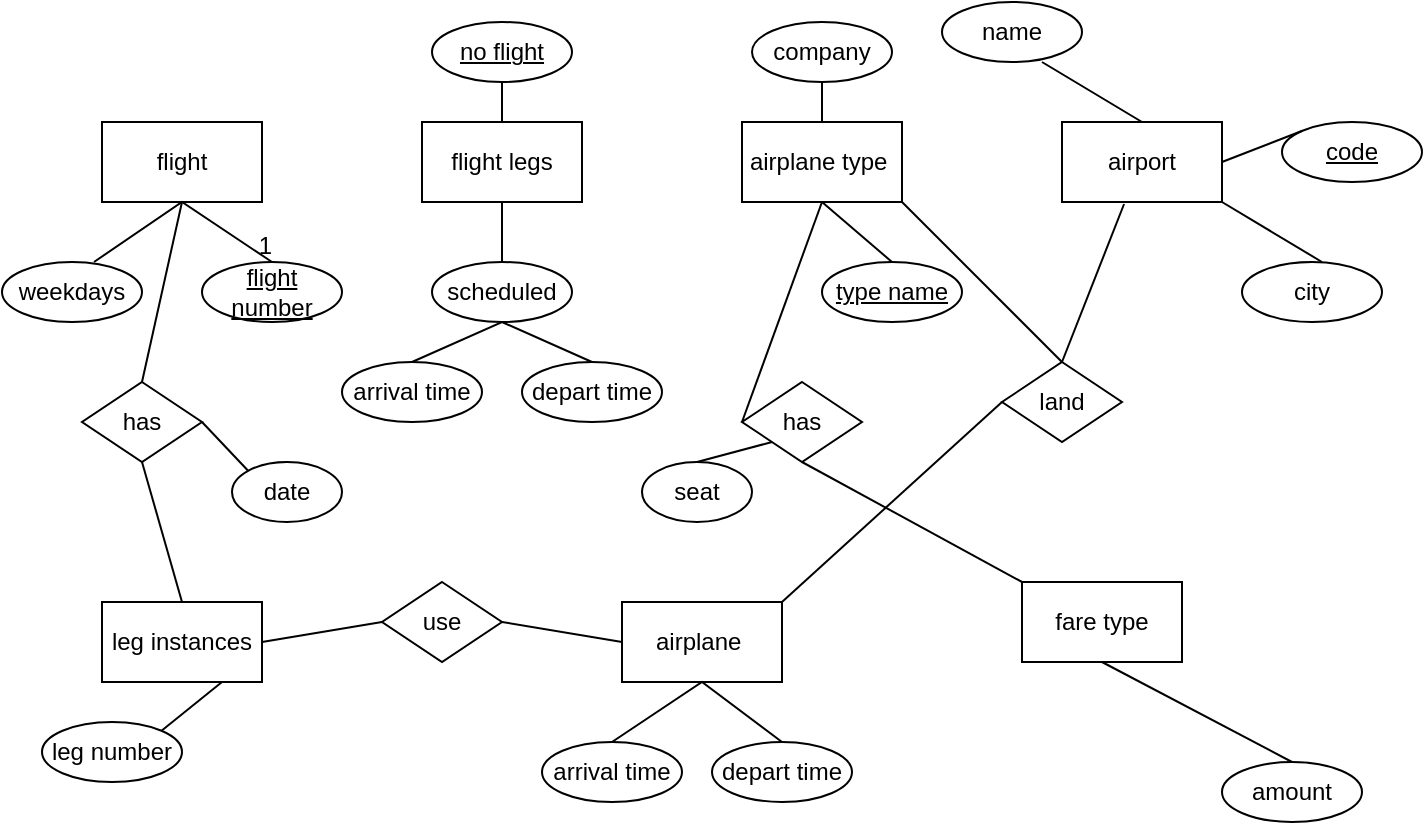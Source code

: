 <mxfile version="14.6.9" type="github">
  <diagram id="R2lEEEUBdFMjLlhIrx00" name="Page-1">
    <mxGraphModel dx="1108" dy="403" grid="1" gridSize="10" guides="1" tooltips="1" connect="1" arrows="1" fold="1" page="1" pageScale="1" pageWidth="850" pageHeight="1100" math="0" shadow="0" extFonts="Permanent Marker^https://fonts.googleapis.com/css?family=Permanent+Marker">
      <root>
        <mxCell id="0" />
        <mxCell id="1" parent="0" />
        <mxCell id="QBpyGDyJPXfj4Z9xIlel-1" value="flight" style="whiteSpace=wrap;html=1;align=center;" vertex="1" parent="1">
          <mxGeometry x="120" y="80" width="80" height="40" as="geometry" />
        </mxCell>
        <mxCell id="QBpyGDyJPXfj4Z9xIlel-2" value="flight legs" style="whiteSpace=wrap;html=1;align=center;" vertex="1" parent="1">
          <mxGeometry x="280" y="80" width="80" height="40" as="geometry" />
        </mxCell>
        <mxCell id="QBpyGDyJPXfj4Z9xIlel-3" value="airplane&amp;nbsp;" style="whiteSpace=wrap;html=1;align=center;" vertex="1" parent="1">
          <mxGeometry x="380" y="320" width="80" height="40" as="geometry" />
        </mxCell>
        <mxCell id="QBpyGDyJPXfj4Z9xIlel-4" value="airport" style="whiteSpace=wrap;html=1;align=center;" vertex="1" parent="1">
          <mxGeometry x="600" y="80" width="80" height="40" as="geometry" />
        </mxCell>
        <mxCell id="QBpyGDyJPXfj4Z9xIlel-5" value="airplane type&amp;nbsp;" style="whiteSpace=wrap;html=1;align=center;" vertex="1" parent="1">
          <mxGeometry x="440" y="80" width="80" height="40" as="geometry" />
        </mxCell>
        <mxCell id="QBpyGDyJPXfj4Z9xIlel-6" value="weekdays" style="ellipse;whiteSpace=wrap;html=1;align=center;" vertex="1" parent="1">
          <mxGeometry x="70" y="150" width="70" height="30" as="geometry" />
        </mxCell>
        <mxCell id="QBpyGDyJPXfj4Z9xIlel-7" value="flight number" style="ellipse;whiteSpace=wrap;html=1;align=center;fontStyle=4;" vertex="1" parent="1">
          <mxGeometry x="170" y="150" width="70" height="30" as="geometry" />
        </mxCell>
        <mxCell id="QBpyGDyJPXfj4Z9xIlel-8" value="" style="endArrow=none;html=1;rounded=0;exitX=0.657;exitY=0;exitDx=0;exitDy=0;exitPerimeter=0;entryX=0.5;entryY=0;entryDx=0;entryDy=0;" edge="1" parent="1" source="QBpyGDyJPXfj4Z9xIlel-6" target="QBpyGDyJPXfj4Z9xIlel-7">
          <mxGeometry relative="1" as="geometry">
            <mxPoint x="80" y="130" as="sourcePoint" />
            <mxPoint x="240" y="130" as="targetPoint" />
            <Array as="points">
              <mxPoint x="160" y="120" />
            </Array>
          </mxGeometry>
        </mxCell>
        <mxCell id="QBpyGDyJPXfj4Z9xIlel-9" value="1" style="resizable=0;html=1;align=right;verticalAlign=bottom;" connectable="0" vertex="1" parent="QBpyGDyJPXfj4Z9xIlel-8">
          <mxGeometry x="1" relative="1" as="geometry" />
        </mxCell>
        <mxCell id="QBpyGDyJPXfj4Z9xIlel-11" value="scheduled" style="ellipse;whiteSpace=wrap;html=1;align=center;" vertex="1" parent="1">
          <mxGeometry x="285" y="150" width="70" height="30" as="geometry" />
        </mxCell>
        <mxCell id="QBpyGDyJPXfj4Z9xIlel-13" value="leg instances" style="whiteSpace=wrap;html=1;align=center;" vertex="1" parent="1">
          <mxGeometry x="120" y="320" width="80" height="40" as="geometry" />
        </mxCell>
        <mxCell id="QBpyGDyJPXfj4Z9xIlel-16" value="arrival time" style="ellipse;whiteSpace=wrap;html=1;align=center;" vertex="1" parent="1">
          <mxGeometry x="240" y="200" width="70" height="30" as="geometry" />
        </mxCell>
        <mxCell id="QBpyGDyJPXfj4Z9xIlel-18" value="depart time" style="ellipse;whiteSpace=wrap;html=1;align=center;" vertex="1" parent="1">
          <mxGeometry x="330" y="200" width="70" height="30" as="geometry" />
        </mxCell>
        <mxCell id="QBpyGDyJPXfj4Z9xIlel-21" value="no flight" style="ellipse;whiteSpace=wrap;html=1;align=center;fontStyle=4;" vertex="1" parent="1">
          <mxGeometry x="285" y="30" width="70" height="30" as="geometry" />
        </mxCell>
        <mxCell id="QBpyGDyJPXfj4Z9xIlel-22" value="" style="endArrow=none;html=1;rounded=0;exitX=0.5;exitY=1;exitDx=0;exitDy=0;entryX=0.5;entryY=0;entryDx=0;entryDy=0;" edge="1" parent="1" source="QBpyGDyJPXfj4Z9xIlel-2" target="QBpyGDyJPXfj4Z9xIlel-11">
          <mxGeometry relative="1" as="geometry">
            <mxPoint x="320" y="150" as="sourcePoint" />
            <mxPoint x="480" y="150" as="targetPoint" />
          </mxGeometry>
        </mxCell>
        <mxCell id="QBpyGDyJPXfj4Z9xIlel-23" value="" style="endArrow=none;html=1;rounded=0;exitX=0.5;exitY=0;exitDx=0;exitDy=0;entryX=0.5;entryY=0;entryDx=0;entryDy=0;" edge="1" parent="1" source="QBpyGDyJPXfj4Z9xIlel-16" target="QBpyGDyJPXfj4Z9xIlel-18">
          <mxGeometry relative="1" as="geometry">
            <mxPoint x="260" y="190" as="sourcePoint" />
            <mxPoint x="420" y="190" as="targetPoint" />
            <Array as="points">
              <mxPoint x="320" y="180" />
            </Array>
          </mxGeometry>
        </mxCell>
        <mxCell id="QBpyGDyJPXfj4Z9xIlel-24" value="" style="endArrow=none;html=1;rounded=0;exitX=0.5;exitY=1;exitDx=0;exitDy=0;entryX=0.5;entryY=0;entryDx=0;entryDy=0;" edge="1" parent="1" source="QBpyGDyJPXfj4Z9xIlel-21" target="QBpyGDyJPXfj4Z9xIlel-2">
          <mxGeometry relative="1" as="geometry">
            <mxPoint x="280" y="70" as="sourcePoint" />
            <mxPoint x="440" y="70" as="targetPoint" />
          </mxGeometry>
        </mxCell>
        <mxCell id="QBpyGDyJPXfj4Z9xIlel-27" value="code" style="ellipse;whiteSpace=wrap;html=1;align=center;fontStyle=4;" vertex="1" parent="1">
          <mxGeometry x="710" y="80" width="70" height="30" as="geometry" />
        </mxCell>
        <mxCell id="QBpyGDyJPXfj4Z9xIlel-28" value="name" style="ellipse;whiteSpace=wrap;html=1;align=center;" vertex="1" parent="1">
          <mxGeometry x="540" y="20" width="70" height="30" as="geometry" />
        </mxCell>
        <mxCell id="QBpyGDyJPXfj4Z9xIlel-29" value="city" style="ellipse;whiteSpace=wrap;html=1;align=center;" vertex="1" parent="1">
          <mxGeometry x="690" y="150" width="70" height="30" as="geometry" />
        </mxCell>
        <mxCell id="QBpyGDyJPXfj4Z9xIlel-31" value="" style="endArrow=none;html=1;rounded=0;exitX=1;exitY=0.5;exitDx=0;exitDy=0;entryX=0;entryY=0;entryDx=0;entryDy=0;" edge="1" parent="1" source="QBpyGDyJPXfj4Z9xIlel-4" target="QBpyGDyJPXfj4Z9xIlel-27">
          <mxGeometry relative="1" as="geometry">
            <mxPoint x="700" y="130" as="sourcePoint" />
            <mxPoint x="860" y="130" as="targetPoint" />
          </mxGeometry>
        </mxCell>
        <mxCell id="QBpyGDyJPXfj4Z9xIlel-33" value="" style="endArrow=none;html=1;rounded=0;entryX=0.5;entryY=0;entryDx=0;entryDy=0;startArrow=none;exitX=0.5;exitY=1;exitDx=0;exitDy=0;" edge="1" parent="1" source="QBpyGDyJPXfj4Z9xIlel-35" target="QBpyGDyJPXfj4Z9xIlel-13">
          <mxGeometry relative="1" as="geometry">
            <mxPoint x="160" y="120" as="sourcePoint" />
            <mxPoint x="300" y="250" as="targetPoint" />
            <Array as="points" />
          </mxGeometry>
        </mxCell>
        <mxCell id="QBpyGDyJPXfj4Z9xIlel-35" value="has" style="shape=rhombus;perimeter=rhombusPerimeter;whiteSpace=wrap;html=1;align=center;" vertex="1" parent="1">
          <mxGeometry x="110" y="210" width="60" height="40" as="geometry" />
        </mxCell>
        <mxCell id="QBpyGDyJPXfj4Z9xIlel-36" value="" style="endArrow=none;html=1;rounded=0;entryX=0.5;entryY=0;entryDx=0;entryDy=0;" edge="1" parent="1" target="QBpyGDyJPXfj4Z9xIlel-35">
          <mxGeometry relative="1" as="geometry">
            <mxPoint x="160" y="120" as="sourcePoint" />
            <mxPoint x="160" y="320" as="targetPoint" />
            <Array as="points" />
          </mxGeometry>
        </mxCell>
        <mxCell id="QBpyGDyJPXfj4Z9xIlel-37" value="leg number" style="ellipse;whiteSpace=wrap;html=1;align=center;" vertex="1" parent="1">
          <mxGeometry x="90" y="380" width="70" height="30" as="geometry" />
        </mxCell>
        <mxCell id="QBpyGDyJPXfj4Z9xIlel-38" value="" style="endArrow=none;html=1;rounded=0;entryX=1;entryY=0;entryDx=0;entryDy=0;" edge="1" parent="1" target="QBpyGDyJPXfj4Z9xIlel-37">
          <mxGeometry relative="1" as="geometry">
            <mxPoint x="180" y="360" as="sourcePoint" />
            <mxPoint x="370" y="350" as="targetPoint" />
          </mxGeometry>
        </mxCell>
        <mxCell id="QBpyGDyJPXfj4Z9xIlel-41" value="use" style="shape=rhombus;perimeter=rhombusPerimeter;whiteSpace=wrap;html=1;align=center;" vertex="1" parent="1">
          <mxGeometry x="260" y="310" width="60" height="40" as="geometry" />
        </mxCell>
        <mxCell id="QBpyGDyJPXfj4Z9xIlel-42" value="arrival time" style="ellipse;whiteSpace=wrap;html=1;align=center;" vertex="1" parent="1">
          <mxGeometry x="340" y="390" width="70" height="30" as="geometry" />
        </mxCell>
        <mxCell id="QBpyGDyJPXfj4Z9xIlel-43" value="depart time" style="ellipse;whiteSpace=wrap;html=1;align=center;" vertex="1" parent="1">
          <mxGeometry x="425" y="390" width="70" height="30" as="geometry" />
        </mxCell>
        <mxCell id="QBpyGDyJPXfj4Z9xIlel-44" value="" style="endArrow=none;html=1;rounded=0;exitX=0.5;exitY=0;exitDx=0;exitDy=0;entryX=0.5;entryY=0;entryDx=0;entryDy=0;" edge="1" parent="1" source="QBpyGDyJPXfj4Z9xIlel-42" target="QBpyGDyJPXfj4Z9xIlel-43">
          <mxGeometry relative="1" as="geometry">
            <mxPoint x="350" y="380" as="sourcePoint" />
            <mxPoint x="510" y="380" as="targetPoint" />
            <Array as="points">
              <mxPoint x="420" y="360" />
            </Array>
          </mxGeometry>
        </mxCell>
        <mxCell id="QBpyGDyJPXfj4Z9xIlel-45" value="" style="endArrow=none;html=1;rounded=0;entryX=0;entryY=0.5;entryDx=0;entryDy=0;exitX=1;exitY=0.5;exitDx=0;exitDy=0;" edge="1" parent="1" source="QBpyGDyJPXfj4Z9xIlel-41" target="QBpyGDyJPXfj4Z9xIlel-3">
          <mxGeometry relative="1" as="geometry">
            <mxPoint x="300" y="290" as="sourcePoint" />
            <mxPoint x="460" y="290" as="targetPoint" />
          </mxGeometry>
        </mxCell>
        <mxCell id="QBpyGDyJPXfj4Z9xIlel-46" value="" style="endArrow=none;html=1;rounded=0;entryX=0;entryY=0.5;entryDx=0;entryDy=0;" edge="1" parent="1" target="QBpyGDyJPXfj4Z9xIlel-41">
          <mxGeometry relative="1" as="geometry">
            <mxPoint x="200" y="340" as="sourcePoint" />
            <mxPoint x="400" y="290" as="targetPoint" />
          </mxGeometry>
        </mxCell>
        <mxCell id="QBpyGDyJPXfj4Z9xIlel-47" value="fare type" style="whiteSpace=wrap;html=1;align=center;" vertex="1" parent="1">
          <mxGeometry x="580" y="310" width="80" height="40" as="geometry" />
        </mxCell>
        <mxCell id="QBpyGDyJPXfj4Z9xIlel-48" value="amount" style="ellipse;whiteSpace=wrap;html=1;align=center;" vertex="1" parent="1">
          <mxGeometry x="680" y="400" width="70" height="30" as="geometry" />
        </mxCell>
        <mxCell id="QBpyGDyJPXfj4Z9xIlel-51" value="company" style="ellipse;whiteSpace=wrap;html=1;align=center;" vertex="1" parent="1">
          <mxGeometry x="445" y="30" width="70" height="30" as="geometry" />
        </mxCell>
        <mxCell id="QBpyGDyJPXfj4Z9xIlel-52" value="&lt;span&gt;type name&lt;/span&gt;" style="ellipse;whiteSpace=wrap;html=1;align=center;fontStyle=4;" vertex="1" parent="1">
          <mxGeometry x="480" y="150" width="70" height="30" as="geometry" />
        </mxCell>
        <mxCell id="QBpyGDyJPXfj4Z9xIlel-53" value="" style="endArrow=none;html=1;rounded=0;exitX=0.5;exitY=1;exitDx=0;exitDy=0;entryX=0.5;entryY=0;entryDx=0;entryDy=0;" edge="1" parent="1" source="QBpyGDyJPXfj4Z9xIlel-47" target="QBpyGDyJPXfj4Z9xIlel-48">
          <mxGeometry relative="1" as="geometry">
            <mxPoint x="610" y="340" as="sourcePoint" />
            <mxPoint x="770" y="340" as="targetPoint" />
          </mxGeometry>
        </mxCell>
        <mxCell id="QBpyGDyJPXfj4Z9xIlel-54" value="" style="endArrow=none;html=1;rounded=0;exitX=0.5;exitY=1;exitDx=0;exitDy=0;entryX=0.5;entryY=0;entryDx=0;entryDy=0;" edge="1" parent="1" source="QBpyGDyJPXfj4Z9xIlel-5" target="QBpyGDyJPXfj4Z9xIlel-52">
          <mxGeometry relative="1" as="geometry">
            <mxPoint x="390" y="140" as="sourcePoint" />
            <mxPoint x="550" y="140" as="targetPoint" />
          </mxGeometry>
        </mxCell>
        <mxCell id="QBpyGDyJPXfj4Z9xIlel-55" value="" style="endArrow=none;html=1;rounded=0;exitX=0.5;exitY=1;exitDx=0;exitDy=0;" edge="1" parent="1" source="QBpyGDyJPXfj4Z9xIlel-51">
          <mxGeometry relative="1" as="geometry">
            <mxPoint x="480" y="70" as="sourcePoint" />
            <mxPoint x="480" y="80" as="targetPoint" />
          </mxGeometry>
        </mxCell>
        <mxCell id="QBpyGDyJPXfj4Z9xIlel-56" value="has" style="shape=rhombus;perimeter=rhombusPerimeter;whiteSpace=wrap;html=1;align=center;" vertex="1" parent="1">
          <mxGeometry x="440" y="210" width="60" height="40" as="geometry" />
        </mxCell>
        <mxCell id="QBpyGDyJPXfj4Z9xIlel-57" value="date" style="ellipse;whiteSpace=wrap;html=1;align=center;" vertex="1" parent="1">
          <mxGeometry x="185" y="250" width="55" height="30" as="geometry" />
        </mxCell>
        <mxCell id="QBpyGDyJPXfj4Z9xIlel-58" value="" style="endArrow=none;html=1;rounded=0;exitX=1;exitY=0.5;exitDx=0;exitDy=0;entryX=0;entryY=0;entryDx=0;entryDy=0;" edge="1" parent="1" source="QBpyGDyJPXfj4Z9xIlel-35" target="QBpyGDyJPXfj4Z9xIlel-57">
          <mxGeometry relative="1" as="geometry">
            <mxPoint x="170" y="240" as="sourcePoint" />
            <mxPoint x="330" y="240" as="targetPoint" />
          </mxGeometry>
        </mxCell>
        <mxCell id="QBpyGDyJPXfj4Z9xIlel-59" value="seat" style="ellipse;whiteSpace=wrap;html=1;align=center;" vertex="1" parent="1">
          <mxGeometry x="390" y="250" width="55" height="30" as="geometry" />
        </mxCell>
        <mxCell id="QBpyGDyJPXfj4Z9xIlel-60" value="" style="endArrow=none;html=1;rounded=0;exitX=0;exitY=1;exitDx=0;exitDy=0;entryX=0.5;entryY=0;entryDx=0;entryDy=0;" edge="1" parent="1" source="QBpyGDyJPXfj4Z9xIlel-56" target="QBpyGDyJPXfj4Z9xIlel-59">
          <mxGeometry relative="1" as="geometry">
            <mxPoint x="270" y="300" as="sourcePoint" />
            <mxPoint x="430" y="300" as="targetPoint" />
          </mxGeometry>
        </mxCell>
        <mxCell id="QBpyGDyJPXfj4Z9xIlel-61" value="" style="endArrow=none;html=1;rounded=0;entryX=0;entryY=0;entryDx=0;entryDy=0;exitX=0.5;exitY=1;exitDx=0;exitDy=0;" edge="1" parent="1" source="QBpyGDyJPXfj4Z9xIlel-56" target="QBpyGDyJPXfj4Z9xIlel-47">
          <mxGeometry relative="1" as="geometry">
            <mxPoint x="450" y="200" as="sourcePoint" />
            <mxPoint x="610" y="200" as="targetPoint" />
          </mxGeometry>
        </mxCell>
        <mxCell id="QBpyGDyJPXfj4Z9xIlel-62" value="" style="endArrow=none;html=1;rounded=0;exitX=0;exitY=0.5;exitDx=0;exitDy=0;" edge="1" parent="1" source="QBpyGDyJPXfj4Z9xIlel-56">
          <mxGeometry relative="1" as="geometry">
            <mxPoint x="360" y="140" as="sourcePoint" />
            <mxPoint x="480" y="120" as="targetPoint" />
          </mxGeometry>
        </mxCell>
        <mxCell id="QBpyGDyJPXfj4Z9xIlel-65" value="" style="endArrow=none;html=1;rounded=0;entryX=0.5;entryY=0;entryDx=0;entryDy=0;" edge="1" parent="1" target="QBpyGDyJPXfj4Z9xIlel-4">
          <mxGeometry relative="1" as="geometry">
            <mxPoint x="590" y="50" as="sourcePoint" />
            <mxPoint x="750" y="50" as="targetPoint" />
          </mxGeometry>
        </mxCell>
        <mxCell id="QBpyGDyJPXfj4Z9xIlel-66" value="" style="endArrow=none;html=1;rounded=0;entryX=0.5;entryY=0;entryDx=0;entryDy=0;" edge="1" parent="1">
          <mxGeometry relative="1" as="geometry">
            <mxPoint x="680" y="120" as="sourcePoint" />
            <mxPoint x="730" y="150" as="targetPoint" />
          </mxGeometry>
        </mxCell>
        <mxCell id="QBpyGDyJPXfj4Z9xIlel-67" value="" style="endArrow=none;html=1;rounded=0;exitX=1;exitY=0;exitDx=0;exitDy=0;entryX=0;entryY=0.5;entryDx=0;entryDy=0;" edge="1" parent="1" source="QBpyGDyJPXfj4Z9xIlel-3" target="QBpyGDyJPXfj4Z9xIlel-68">
          <mxGeometry relative="1" as="geometry">
            <mxPoint x="470" y="310" as="sourcePoint" />
            <mxPoint x="560" y="230" as="targetPoint" />
          </mxGeometry>
        </mxCell>
        <mxCell id="QBpyGDyJPXfj4Z9xIlel-68" value="land" style="shape=rhombus;perimeter=rhombusPerimeter;whiteSpace=wrap;html=1;align=center;" vertex="1" parent="1">
          <mxGeometry x="570" y="200" width="60" height="40" as="geometry" />
        </mxCell>
        <mxCell id="QBpyGDyJPXfj4Z9xIlel-69" value="" style="endArrow=none;html=1;rounded=0;entryX=0.388;entryY=1.025;entryDx=0;entryDy=0;entryPerimeter=0;exitX=0.5;exitY=0;exitDx=0;exitDy=0;" edge="1" parent="1" source="QBpyGDyJPXfj4Z9xIlel-68" target="QBpyGDyJPXfj4Z9xIlel-4">
          <mxGeometry relative="1" as="geometry">
            <mxPoint x="560" y="180" as="sourcePoint" />
            <mxPoint x="720" y="180" as="targetPoint" />
          </mxGeometry>
        </mxCell>
        <mxCell id="QBpyGDyJPXfj4Z9xIlel-70" value="" style="endArrow=none;html=1;rounded=0;exitX=1;exitY=1;exitDx=0;exitDy=0;entryX=0.5;entryY=0;entryDx=0;entryDy=0;" edge="1" parent="1" source="QBpyGDyJPXfj4Z9xIlel-5" target="QBpyGDyJPXfj4Z9xIlel-68">
          <mxGeometry relative="1" as="geometry">
            <mxPoint x="490" y="230" as="sourcePoint" />
            <mxPoint x="650" y="230" as="targetPoint" />
          </mxGeometry>
        </mxCell>
      </root>
    </mxGraphModel>
  </diagram>
</mxfile>
